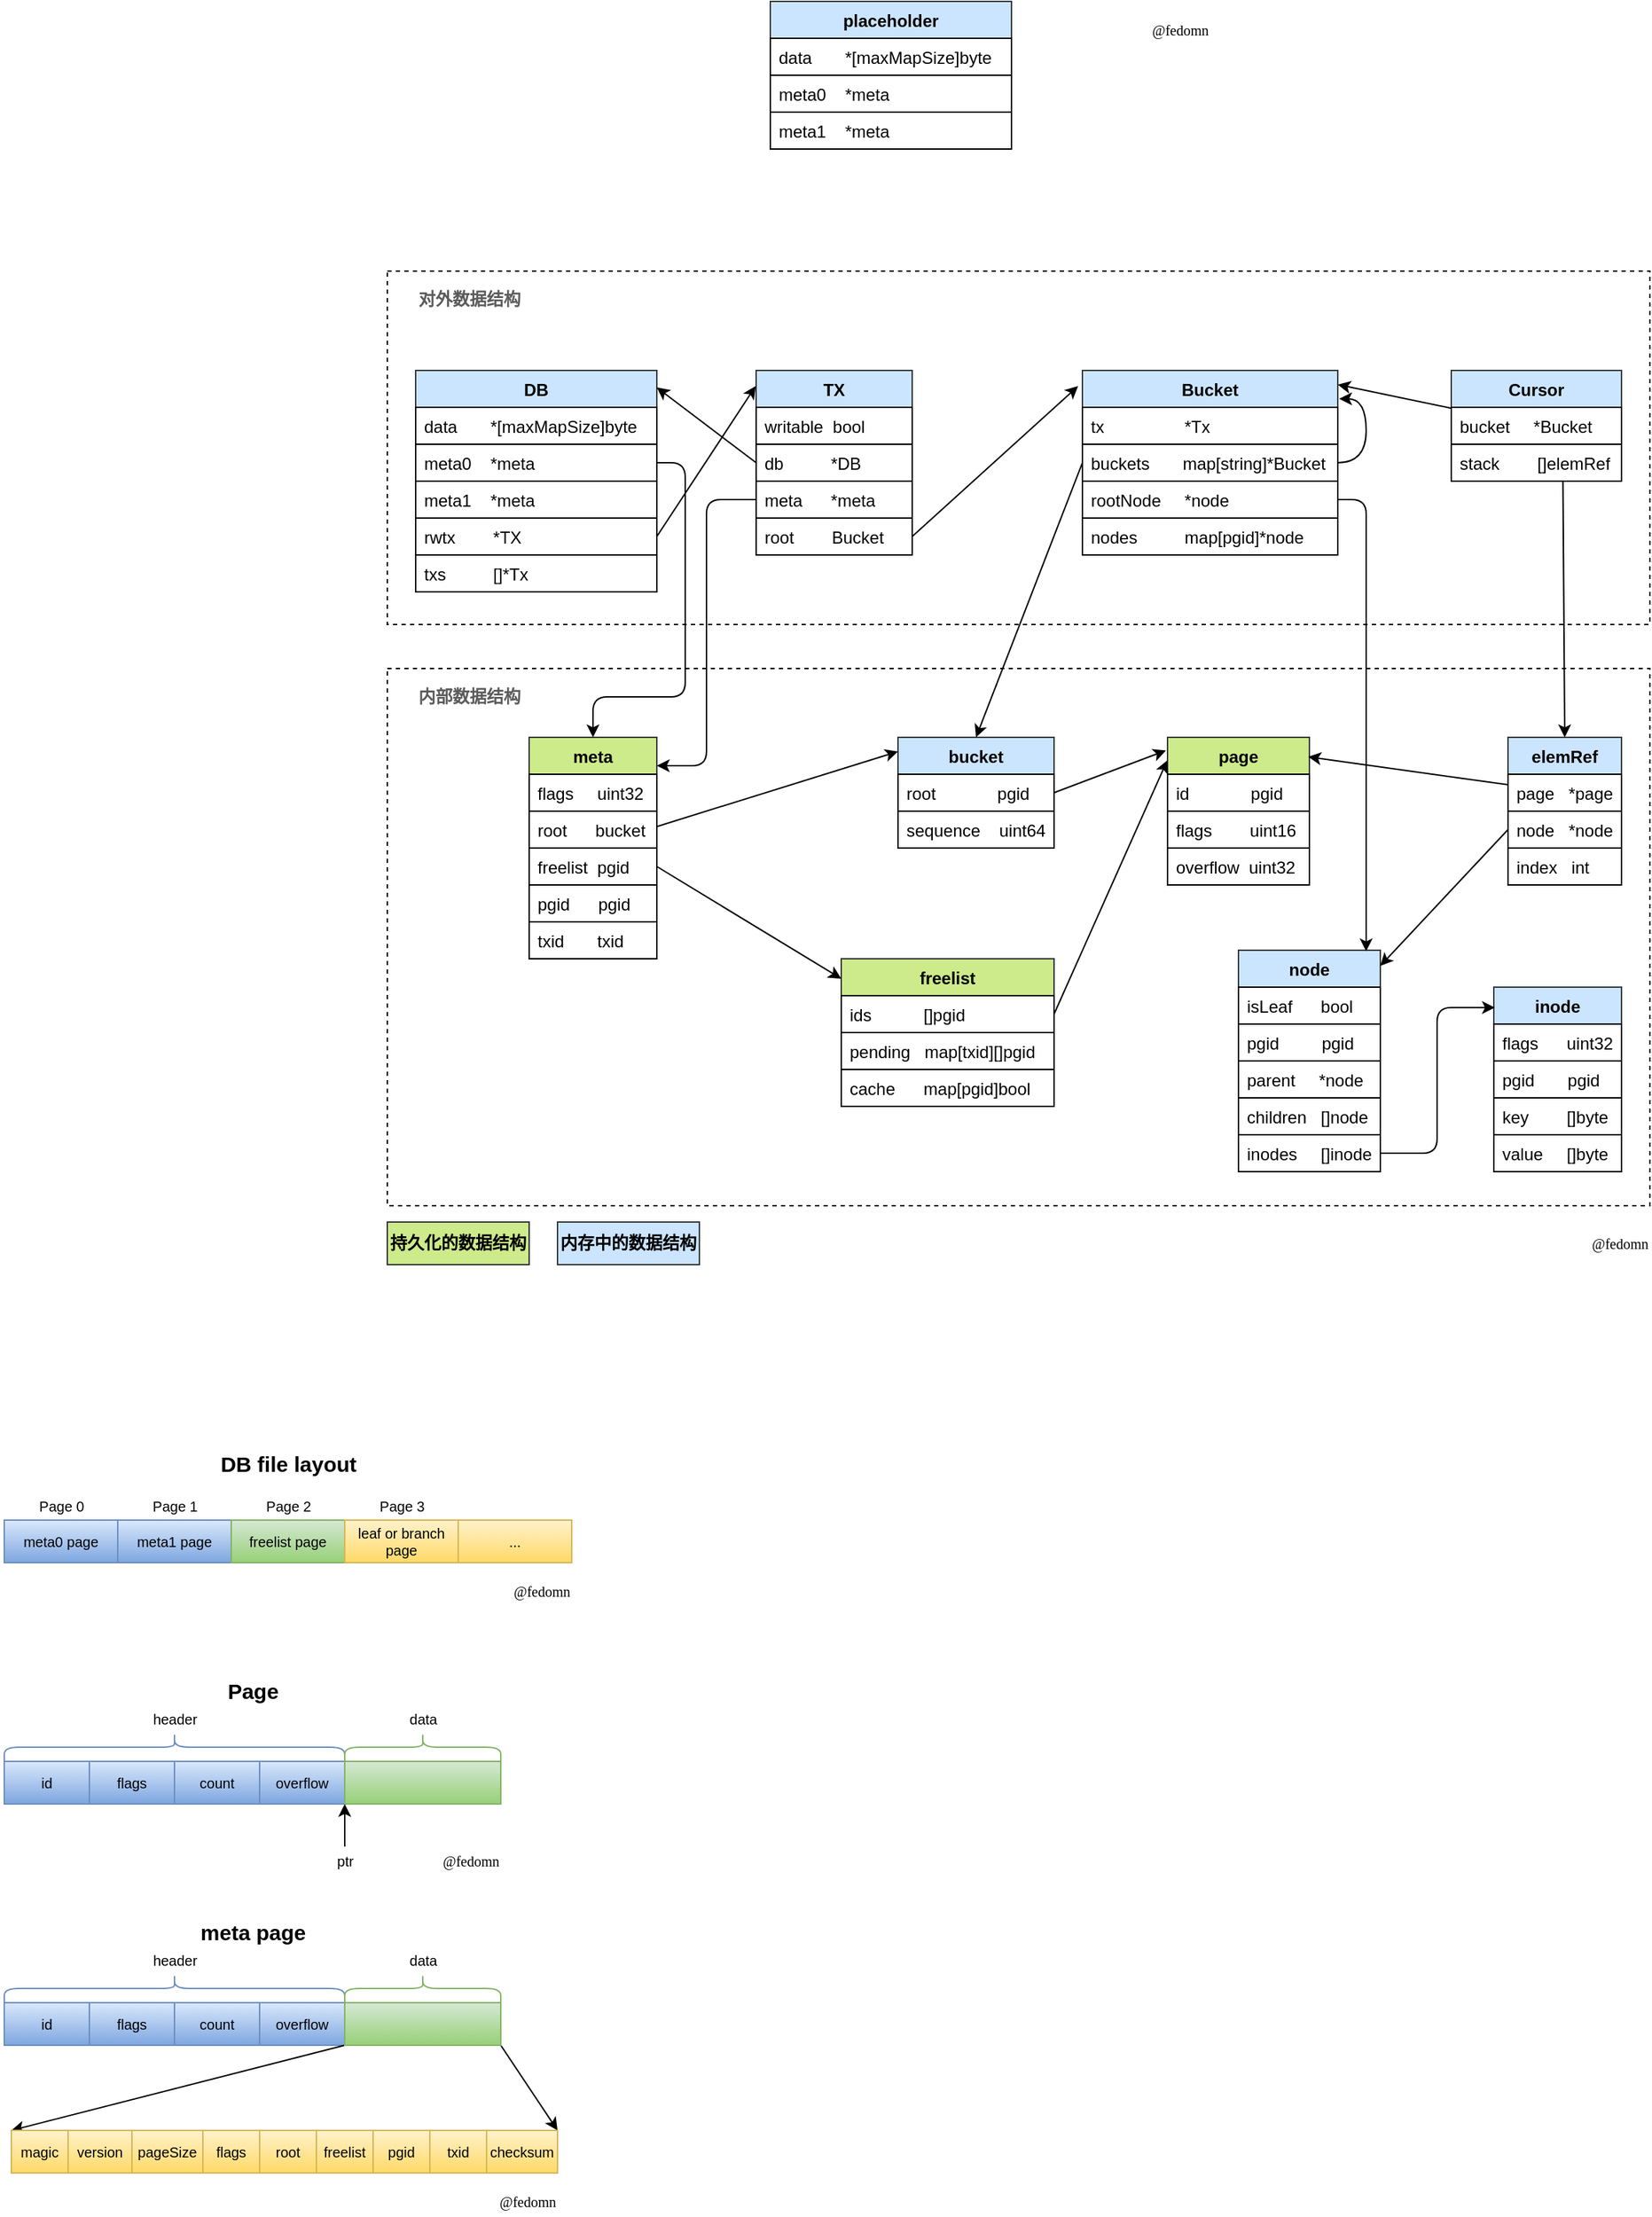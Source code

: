 <mxfile version="14.2.7" type="device"><diagram id="7A-cFMW4e_pg1NC5yYTy" name="Page-1"><mxGraphModel dx="1769" dy="747" grid="1" gridSize="10" guides="1" tooltips="1" connect="1" arrows="1" fold="1" page="1" pageScale="1" pageWidth="3300" pageHeight="4681" math="0" shadow="0"><root><mxCell id="0"/><mxCell id="1" parent="0"/><mxCell id="YaYbznPoxiHA-DA2qYGH-130" value="" style="rounded=0;whiteSpace=wrap;html=1;labelBackgroundColor=none;sketch=0;strokeColor=#000000;fillColor=none;fontColor=#5C5C5C;align=left;dashed=1;" parent="1" vertex="1"><mxGeometry x="370" y="550" width="890" height="378.5" as="geometry"/></mxCell><mxCell id="YaYbznPoxiHA-DA2qYGH-129" value="" style="rounded=0;whiteSpace=wrap;html=1;labelBackgroundColor=none;sketch=0;strokeColor=#000000;fillColor=none;fontColor=#5C5C5C;align=left;dashed=1;" parent="1" vertex="1"><mxGeometry x="370" y="270" width="890" height="249" as="geometry"/></mxCell><mxCell id="YaYbznPoxiHA-DA2qYGH-59" value="placeholder" style="swimlane;fontStyle=1;align=center;verticalAlign=top;childLayout=stackLayout;horizontal=1;startSize=26;horizontalStack=0;resizeParent=1;resizeParentMax=0;resizeLast=0;collapsible=1;marginBottom=0;rounded=0;sketch=0;strokeColor=#36393d;fillColor=#cce5ff;" parent="1" vertex="1"><mxGeometry x="640" y="80" width="170" height="104" as="geometry"><mxRectangle x="400" y="340" width="50" height="26" as="alternateBounds"/></mxGeometry></mxCell><mxCell id="YaYbznPoxiHA-DA2qYGH-60" value="data       *[maxMapSize]byte" style="text;fillColor=none;align=left;verticalAlign=middle;spacingLeft=4;spacingRight=4;overflow=hidden;rotatable=0;points=[[0,0.5],[1,0.5]];portConstraint=eastwest;strokeColor=#000000;labelPosition=center;verticalLabelPosition=middle;labelBorderColor=none;labelBackgroundColor=none;" parent="YaYbznPoxiHA-DA2qYGH-59" vertex="1"><mxGeometry y="26" width="170" height="26" as="geometry"/></mxCell><object label="meta0    *meta" id="YaYbznPoxiHA-DA2qYGH-61"><mxCell style="text;align=left;verticalAlign=middle;spacingLeft=4;spacingRight=4;overflow=hidden;rotatable=0;points=[[0,0.5],[1,0.5]];portConstraint=eastwest;strokeColor=#000000;labelPosition=center;verticalLabelPosition=middle;labelBorderColor=none;labelBackgroundColor=none;" parent="YaYbznPoxiHA-DA2qYGH-59" vertex="1"><mxGeometry y="52" width="170" height="26" as="geometry"/></mxCell></object><object label="meta1    *meta" id="YaYbznPoxiHA-DA2qYGH-62"><mxCell style="text;fillColor=none;align=left;verticalAlign=middle;spacingLeft=4;spacingRight=4;overflow=hidden;rotatable=0;points=[[0,0.5],[1,0.5]];portConstraint=eastwest;strokeColor=#000000;labelPosition=center;verticalLabelPosition=middle;labelBorderColor=none;labelBackgroundColor=none;" parent="YaYbznPoxiHA-DA2qYGH-59" vertex="1"><mxGeometry y="78" width="170" height="26" as="geometry"/></mxCell></object><mxCell id="YaYbznPoxiHA-DA2qYGH-19" value="DB" style="swimlane;fontStyle=1;align=center;verticalAlign=top;childLayout=stackLayout;horizontal=1;startSize=26;horizontalStack=0;resizeParent=1;resizeParentMax=0;resizeLast=0;collapsible=1;marginBottom=0;rounded=0;sketch=0;strokeColor=#36393d;fillColor=#cce5ff;" parent="1" vertex="1"><mxGeometry x="390" y="340" width="170" height="156" as="geometry"><mxRectangle x="400" y="340" width="50" height="26" as="alternateBounds"/></mxGeometry></mxCell><mxCell id="YaYbznPoxiHA-DA2qYGH-20" value="data       *[maxMapSize]byte" style="text;fillColor=none;align=left;verticalAlign=middle;spacingLeft=4;spacingRight=4;overflow=hidden;rotatable=0;points=[[0,0.5],[1,0.5]];portConstraint=eastwest;strokeColor=#000000;labelPosition=center;verticalLabelPosition=middle;labelBorderColor=none;labelBackgroundColor=none;" parent="YaYbznPoxiHA-DA2qYGH-19" vertex="1"><mxGeometry y="26" width="170" height="26" as="geometry"/></mxCell><object label="meta0    *meta" id="YaYbznPoxiHA-DA2qYGH-22"><mxCell style="text;align=left;verticalAlign=middle;spacingLeft=4;spacingRight=4;overflow=hidden;rotatable=0;points=[[0,0.5],[1,0.5]];portConstraint=eastwest;strokeColor=#000000;labelPosition=center;verticalLabelPosition=middle;labelBorderColor=none;labelBackgroundColor=none;" parent="YaYbznPoxiHA-DA2qYGH-19" vertex="1"><mxGeometry y="52" width="170" height="26" as="geometry"/></mxCell></object><object label="meta1    *meta" id="YaYbznPoxiHA-DA2qYGH-56"><mxCell style="text;fillColor=none;align=left;verticalAlign=middle;spacingLeft=4;spacingRight=4;overflow=hidden;rotatable=0;points=[[0,0.5],[1,0.5]];portConstraint=eastwest;strokeColor=#000000;labelPosition=center;verticalLabelPosition=middle;labelBorderColor=none;labelBackgroundColor=none;" parent="YaYbznPoxiHA-DA2qYGH-19" vertex="1"><mxGeometry y="78" width="170" height="26" as="geometry"/></mxCell></object><object label="rwtx        *TX" id="YaYbznPoxiHA-DA2qYGH-57"><mxCell style="text;fillColor=none;align=left;verticalAlign=middle;spacingLeft=4;spacingRight=4;overflow=hidden;rotatable=0;points=[[0,0.5],[1,0.5]];portConstraint=eastwest;strokeColor=#000000;labelPosition=center;verticalLabelPosition=middle;labelBorderColor=none;labelBackgroundColor=none;" parent="YaYbznPoxiHA-DA2qYGH-19" vertex="1"><mxGeometry y="104" width="170" height="26" as="geometry"/></mxCell></object><object label="txs          []*Tx" id="YaYbznPoxiHA-DA2qYGH-58"><mxCell style="text;fillColor=none;align=left;verticalAlign=middle;spacingLeft=4;spacingRight=4;overflow=hidden;rotatable=0;points=[[0,0.5],[1,0.5]];portConstraint=eastwest;strokeColor=#000000;labelPosition=center;verticalLabelPosition=middle;labelBorderColor=none;labelBackgroundColor=none;" parent="YaYbznPoxiHA-DA2qYGH-19" vertex="1"><mxGeometry y="130" width="170" height="26" as="geometry"/></mxCell></object><mxCell id="YaYbznPoxiHA-DA2qYGH-65" value="TX" style="swimlane;fontStyle=1;align=center;verticalAlign=top;childLayout=stackLayout;horizontal=1;startSize=26;horizontalStack=0;resizeParent=1;resizeParentMax=0;resizeLast=0;collapsible=1;marginBottom=0;rounded=0;sketch=0;strokeColor=#36393d;fillColor=#cce5ff;" parent="1" vertex="1"><mxGeometry x="630" y="340" width="110" height="130" as="geometry"><mxRectangle x="400" y="340" width="50" height="26" as="alternateBounds"/></mxGeometry></mxCell><mxCell id="YaYbznPoxiHA-DA2qYGH-66" value="writable  bool" style="text;fillColor=none;align=left;verticalAlign=middle;spacingLeft=4;spacingRight=4;overflow=hidden;rotatable=0;points=[[0,0.5],[1,0.5]];portConstraint=eastwest;strokeColor=#000000;labelPosition=center;verticalLabelPosition=middle;labelBorderColor=none;labelBackgroundColor=none;" parent="YaYbznPoxiHA-DA2qYGH-65" vertex="1"><mxGeometry y="26" width="110" height="26" as="geometry"/></mxCell><object label="db          *DB" id="YaYbznPoxiHA-DA2qYGH-67"><mxCell style="text;align=left;verticalAlign=middle;spacingLeft=4;spacingRight=4;overflow=hidden;rotatable=0;points=[[0,0.5],[1,0.5]];portConstraint=eastwest;strokeColor=#000000;labelPosition=center;verticalLabelPosition=middle;labelBorderColor=none;labelBackgroundColor=none;" parent="YaYbznPoxiHA-DA2qYGH-65" vertex="1"><mxGeometry y="52" width="110" height="26" as="geometry"/></mxCell></object><object label="meta      *meta" id="YaYbznPoxiHA-DA2qYGH-68"><mxCell style="text;fillColor=none;align=left;verticalAlign=middle;spacingLeft=4;spacingRight=4;overflow=hidden;rotatable=0;points=[[0,0.5],[1,0.5]];portConstraint=eastwest;strokeColor=#000000;labelPosition=center;verticalLabelPosition=middle;labelBorderColor=none;labelBackgroundColor=none;" parent="YaYbznPoxiHA-DA2qYGH-65" vertex="1"><mxGeometry y="78" width="110" height="26" as="geometry"/></mxCell></object><object label="root        Bucket" id="YaYbznPoxiHA-DA2qYGH-69"><mxCell style="text;fillColor=none;align=left;verticalAlign=middle;spacingLeft=4;spacingRight=4;overflow=hidden;rotatable=0;points=[[0,0.5],[1,0.5]];portConstraint=eastwest;strokeColor=#000000;labelPosition=center;verticalLabelPosition=middle;labelBorderColor=none;labelBackgroundColor=none;" parent="YaYbznPoxiHA-DA2qYGH-65" vertex="1"><mxGeometry y="104" width="110" height="26" as="geometry"/></mxCell></object><mxCell id="YaYbznPoxiHA-DA2qYGH-70" value="Bucket" style="swimlane;fontStyle=1;align=center;verticalAlign=top;childLayout=stackLayout;horizontal=1;startSize=26;horizontalStack=0;resizeParent=1;resizeParentMax=0;resizeLast=0;collapsible=1;marginBottom=0;rounded=0;sketch=0;strokeColor=#36393d;fillColor=#cce5ff;" parent="1" vertex="1"><mxGeometry x="860" y="340" width="180" height="130" as="geometry"><mxRectangle x="400" y="340" width="50" height="26" as="alternateBounds"/></mxGeometry></mxCell><mxCell id="YaYbznPoxiHA-DA2qYGH-71" value="tx                 *Tx" style="text;fillColor=none;align=left;verticalAlign=middle;spacingLeft=4;spacingRight=4;overflow=hidden;rotatable=0;points=[[0,0.5],[1,0.5]];portConstraint=eastwest;strokeColor=#000000;labelPosition=center;verticalLabelPosition=middle;labelBorderColor=none;labelBackgroundColor=none;" parent="YaYbznPoxiHA-DA2qYGH-70" vertex="1"><mxGeometry y="26" width="180" height="26" as="geometry"/></mxCell><object label="buckets       map[string]*Bucket" id="YaYbznPoxiHA-DA2qYGH-72"><mxCell style="text;align=left;verticalAlign=middle;spacingLeft=4;spacingRight=4;overflow=hidden;rotatable=0;points=[[0,0.5],[1,0.5]];portConstraint=eastwest;strokeColor=#000000;labelPosition=center;verticalLabelPosition=middle;labelBorderColor=none;labelBackgroundColor=none;" parent="YaYbznPoxiHA-DA2qYGH-70" vertex="1"><mxGeometry y="52" width="180" height="26" as="geometry"/></mxCell></object><object label="rootNode     *node" id="YaYbznPoxiHA-DA2qYGH-73"><mxCell style="text;fillColor=none;align=left;verticalAlign=middle;spacingLeft=4;spacingRight=4;overflow=hidden;rotatable=0;points=[[0,0.5],[1,0.5]];portConstraint=eastwest;strokeColor=#000000;labelPosition=center;verticalLabelPosition=middle;labelBorderColor=none;labelBackgroundColor=none;" parent="YaYbznPoxiHA-DA2qYGH-70" vertex="1"><mxGeometry y="78" width="180" height="26" as="geometry"/></mxCell></object><object label="nodes          map[pgid]*node" id="YaYbznPoxiHA-DA2qYGH-74"><mxCell style="text;fillColor=none;align=left;verticalAlign=middle;spacingLeft=4;spacingRight=4;overflow=hidden;rotatable=0;points=[[0,0.5],[1,0.5]];portConstraint=eastwest;strokeColor=#000000;labelPosition=center;verticalLabelPosition=middle;labelBorderColor=none;labelBackgroundColor=none;" parent="YaYbznPoxiHA-DA2qYGH-70" vertex="1"><mxGeometry y="104" width="180" height="26" as="geometry"/></mxCell></object><mxCell id="YaYbznPoxiHA-DA2qYGH-116" style="edgeStyle=orthogonalEdgeStyle;rounded=1;sketch=0;orthogonalLoop=1;jettySize=auto;html=1;strokeColor=#000000;fillColor=#21C0A5;fontColor=#5C5C5C;curved=1;exitX=1;exitY=0.5;exitDx=0;exitDy=0;" parent="YaYbznPoxiHA-DA2qYGH-70" source="YaYbznPoxiHA-DA2qYGH-72" edge="1"><mxGeometry relative="1" as="geometry"><mxPoint x="181" y="20" as="targetPoint"/><Array as="points"><mxPoint x="200" y="65"/><mxPoint x="200" y="20"/></Array></mxGeometry></mxCell><mxCell id="YaYbznPoxiHA-DA2qYGH-75" value="Cursor" style="swimlane;fontStyle=1;align=center;verticalAlign=top;childLayout=stackLayout;horizontal=1;startSize=26;horizontalStack=0;resizeParent=1;resizeParentMax=0;resizeLast=0;collapsible=1;marginBottom=0;rounded=0;sketch=0;strokeColor=#36393d;fillColor=#cce5ff;" parent="1" vertex="1"><mxGeometry x="1120" y="340" width="120" height="78" as="geometry"><mxRectangle x="400" y="340" width="50" height="26" as="alternateBounds"/></mxGeometry></mxCell><mxCell id="YaYbznPoxiHA-DA2qYGH-76" value="bucket     *Bucket" style="text;fillColor=none;align=left;verticalAlign=middle;spacingLeft=4;spacingRight=4;overflow=hidden;rotatable=0;points=[[0,0.5],[1,0.5]];portConstraint=eastwest;strokeColor=#000000;labelPosition=center;verticalLabelPosition=middle;labelBorderColor=none;labelBackgroundColor=none;" parent="YaYbznPoxiHA-DA2qYGH-75" vertex="1"><mxGeometry y="26" width="120" height="26" as="geometry"/></mxCell><object label="stack        []elemRef" id="YaYbznPoxiHA-DA2qYGH-77"><mxCell style="text;align=left;verticalAlign=middle;spacingLeft=4;spacingRight=4;overflow=hidden;rotatable=0;points=[[0,0.5],[1,0.5]];portConstraint=eastwest;strokeColor=#000000;labelPosition=center;verticalLabelPosition=middle;labelBorderColor=none;labelBackgroundColor=none;" parent="YaYbznPoxiHA-DA2qYGH-75" vertex="1"><mxGeometry y="52" width="120" height="26" as="geometry"/></mxCell></object><mxCell id="YaYbznPoxiHA-DA2qYGH-79" value="elemRef" style="swimlane;fontStyle=1;align=center;verticalAlign=top;childLayout=stackLayout;horizontal=1;startSize=26;horizontalStack=0;resizeParent=1;resizeParentMax=0;resizeLast=0;collapsible=1;marginBottom=0;rounded=0;sketch=0;strokeColor=#36393d;fillColor=#cce5ff;" parent="1" vertex="1"><mxGeometry x="1160" y="598.5" width="80" height="104" as="geometry"><mxRectangle x="400" y="340" width="50" height="26" as="alternateBounds"/></mxGeometry></mxCell><mxCell id="YaYbznPoxiHA-DA2qYGH-80" value="page   *page" style="text;fillColor=none;align=left;verticalAlign=middle;spacingLeft=4;spacingRight=4;overflow=hidden;rotatable=0;points=[[0,0.5],[1,0.5]];portConstraint=eastwest;strokeColor=#000000;labelPosition=center;verticalLabelPosition=middle;labelBorderColor=none;labelBackgroundColor=none;" parent="YaYbznPoxiHA-DA2qYGH-79" vertex="1"><mxGeometry y="26" width="80" height="26" as="geometry"/></mxCell><object label="node   *node" id="YaYbznPoxiHA-DA2qYGH-81"><mxCell style="text;align=left;verticalAlign=middle;spacingLeft=4;spacingRight=4;overflow=hidden;rotatable=0;points=[[0,0.5],[1,0.5]];portConstraint=eastwest;strokeColor=#000000;labelPosition=center;verticalLabelPosition=middle;labelBorderColor=none;labelBackgroundColor=none;" parent="YaYbznPoxiHA-DA2qYGH-79" vertex="1"><mxGeometry y="52" width="80" height="26" as="geometry"/></mxCell></object><object label="index   int" id="YaYbznPoxiHA-DA2qYGH-82"><mxCell style="text;fillColor=none;align=left;verticalAlign=middle;spacingLeft=4;spacingRight=4;overflow=hidden;rotatable=0;points=[[0,0.5],[1,0.5]];portConstraint=eastwest;strokeColor=#000000;labelPosition=center;verticalLabelPosition=middle;labelBorderColor=none;labelBackgroundColor=none;" parent="YaYbznPoxiHA-DA2qYGH-79" vertex="1"><mxGeometry y="78" width="80" height="26" as="geometry"/></mxCell></object><mxCell id="YaYbznPoxiHA-DA2qYGH-83" value="node" style="swimlane;fontStyle=1;align=center;verticalAlign=top;childLayout=stackLayout;horizontal=1;startSize=26;horizontalStack=0;resizeParent=1;resizeParentMax=0;resizeLast=0;collapsible=1;marginBottom=0;rounded=0;sketch=0;strokeColor=#36393d;fillColor=#cce5ff;" parent="1" vertex="1"><mxGeometry x="970" y="748.5" width="100" height="156" as="geometry"><mxRectangle x="400" y="340" width="50" height="26" as="alternateBounds"/></mxGeometry></mxCell><mxCell id="YaYbznPoxiHA-DA2qYGH-84" value="isLeaf      bool" style="text;fillColor=none;align=left;verticalAlign=middle;spacingLeft=4;spacingRight=4;overflow=hidden;rotatable=0;points=[[0,0.5],[1,0.5]];portConstraint=eastwest;strokeColor=#000000;labelPosition=center;verticalLabelPosition=middle;labelBorderColor=none;labelBackgroundColor=none;" parent="YaYbznPoxiHA-DA2qYGH-83" vertex="1"><mxGeometry y="26" width="100" height="26" as="geometry"/></mxCell><mxCell id="YaYbznPoxiHA-DA2qYGH-87" value="pgid         pgid" style="text;fillColor=none;align=left;verticalAlign=middle;spacingLeft=4;spacingRight=4;overflow=hidden;rotatable=0;points=[[0,0.5],[1,0.5]];portConstraint=eastwest;strokeColor=#000000;labelPosition=center;verticalLabelPosition=middle;labelBorderColor=none;labelBackgroundColor=none;" parent="YaYbznPoxiHA-DA2qYGH-83" vertex="1"><mxGeometry y="52" width="100" height="26" as="geometry"/></mxCell><object label="parent     *node" id="YaYbznPoxiHA-DA2qYGH-85"><mxCell style="text;align=left;verticalAlign=middle;spacingLeft=4;spacingRight=4;overflow=hidden;rotatable=0;points=[[0,0.5],[1,0.5]];portConstraint=eastwest;strokeColor=#000000;labelPosition=center;verticalLabelPosition=middle;labelBorderColor=none;labelBackgroundColor=none;" parent="YaYbznPoxiHA-DA2qYGH-83" vertex="1"><mxGeometry y="78" width="100" height="26" as="geometry"/></mxCell></object><object label="children   []node" id="YaYbznPoxiHA-DA2qYGH-86"><mxCell style="text;fillColor=none;align=left;verticalAlign=middle;spacingLeft=4;spacingRight=4;overflow=hidden;rotatable=0;points=[[0,0.5],[1,0.5]];portConstraint=eastwest;strokeColor=#000000;labelPosition=center;verticalLabelPosition=middle;labelBorderColor=none;labelBackgroundColor=none;" parent="YaYbznPoxiHA-DA2qYGH-83" vertex="1"><mxGeometry y="104" width="100" height="26" as="geometry"/></mxCell></object><object label="inodes     []inode" id="YaYbznPoxiHA-DA2qYGH-88"><mxCell style="text;fillColor=none;align=left;verticalAlign=middle;spacingLeft=4;spacingRight=4;overflow=hidden;rotatable=0;points=[[0,0.5],[1,0.5]];portConstraint=eastwest;strokeColor=#000000;labelPosition=center;verticalLabelPosition=middle;labelBorderColor=none;labelBackgroundColor=none;" parent="YaYbznPoxiHA-DA2qYGH-83" vertex="1"><mxGeometry y="130" width="100" height="26" as="geometry"/></mxCell></object><mxCell id="YaYbznPoxiHA-DA2qYGH-89" value="page" style="swimlane;fontStyle=1;align=center;verticalAlign=top;childLayout=stackLayout;horizontal=1;startSize=26;horizontalStack=0;resizeParent=1;resizeParentMax=0;resizeLast=0;collapsible=1;marginBottom=0;rounded=0;sketch=0;strokeColor=#36393d;fillColor=#cdeb8b;" parent="1" vertex="1"><mxGeometry x="920" y="598.5" width="100" height="104" as="geometry"><mxRectangle x="400" y="340" width="50" height="26" as="alternateBounds"/></mxGeometry></mxCell><mxCell id="YaYbznPoxiHA-DA2qYGH-90" value="id             pgid" style="text;fillColor=none;align=left;verticalAlign=middle;spacingLeft=4;spacingRight=4;overflow=hidden;rotatable=0;points=[[0,0.5],[1,0.5]];portConstraint=eastwest;strokeColor=#000000;labelPosition=center;verticalLabelPosition=middle;labelBorderColor=none;labelBackgroundColor=none;" parent="YaYbznPoxiHA-DA2qYGH-89" vertex="1"><mxGeometry y="26" width="100" height="26" as="geometry"/></mxCell><object label="flags        uint16" id="YaYbznPoxiHA-DA2qYGH-91"><mxCell style="text;align=left;verticalAlign=middle;spacingLeft=4;spacingRight=4;overflow=hidden;rotatable=0;points=[[0,0.5],[1,0.5]];portConstraint=eastwest;strokeColor=#000000;labelPosition=center;verticalLabelPosition=middle;labelBorderColor=none;labelBackgroundColor=none;" parent="YaYbznPoxiHA-DA2qYGH-89" vertex="1"><mxGeometry y="52" width="100" height="26" as="geometry"/></mxCell></object><object label="overflow  uint32" id="YaYbznPoxiHA-DA2qYGH-92"><mxCell style="text;fillColor=none;align=left;verticalAlign=middle;spacingLeft=4;spacingRight=4;overflow=hidden;rotatable=0;points=[[0,0.5],[1,0.5]];portConstraint=eastwest;strokeColor=#000000;labelPosition=center;verticalLabelPosition=middle;labelBorderColor=none;labelBackgroundColor=none;" parent="YaYbznPoxiHA-DA2qYGH-89" vertex="1"><mxGeometry y="78" width="100" height="26" as="geometry"/></mxCell></object><mxCell id="YaYbznPoxiHA-DA2qYGH-93" value="freelist" style="swimlane;fontStyle=1;align=center;verticalAlign=top;childLayout=stackLayout;horizontal=1;startSize=26;horizontalStack=0;resizeParent=1;resizeParentMax=0;resizeLast=0;collapsible=1;marginBottom=0;rounded=0;sketch=0;strokeColor=#36393d;fillColor=#cdeb8b;" parent="1" vertex="1"><mxGeometry x="690" y="754.5" width="150" height="104" as="geometry"><mxRectangle x="400" y="340" width="50" height="26" as="alternateBounds"/></mxGeometry></mxCell><mxCell id="YaYbznPoxiHA-DA2qYGH-94" value="ids           []pgid" style="text;fillColor=none;align=left;verticalAlign=middle;spacingLeft=4;spacingRight=4;overflow=hidden;rotatable=0;points=[[0,0.5],[1,0.5]];portConstraint=eastwest;strokeColor=#000000;labelPosition=center;verticalLabelPosition=middle;labelBorderColor=none;labelBackgroundColor=none;" parent="YaYbznPoxiHA-DA2qYGH-93" vertex="1"><mxGeometry y="26" width="150" height="26" as="geometry"/></mxCell><object label="pending   map[txid][]pgid" id="YaYbznPoxiHA-DA2qYGH-95"><mxCell style="text;align=left;verticalAlign=middle;spacingLeft=4;spacingRight=4;overflow=hidden;rotatable=0;points=[[0,0.5],[1,0.5]];portConstraint=eastwest;strokeColor=#000000;labelPosition=center;verticalLabelPosition=middle;labelBorderColor=none;labelBackgroundColor=none;" parent="YaYbznPoxiHA-DA2qYGH-93" vertex="1"><mxGeometry y="52" width="150" height="26" as="geometry"/></mxCell></object><object label="cache      map[pgid]bool" id="YaYbznPoxiHA-DA2qYGH-96"><mxCell style="text;fillColor=none;align=left;verticalAlign=middle;spacingLeft=4;spacingRight=4;overflow=hidden;rotatable=0;points=[[0,0.5],[1,0.5]];portConstraint=eastwest;strokeColor=#000000;labelPosition=center;verticalLabelPosition=middle;labelBorderColor=none;labelBackgroundColor=none;" parent="YaYbznPoxiHA-DA2qYGH-93" vertex="1"><mxGeometry y="78" width="150" height="26" as="geometry"/></mxCell></object><mxCell id="YaYbznPoxiHA-DA2qYGH-97" value="inode" style="swimlane;fontStyle=1;align=center;verticalAlign=top;childLayout=stackLayout;horizontal=1;startSize=26;horizontalStack=0;resizeParent=1;resizeParentMax=0;resizeLast=0;collapsible=1;marginBottom=0;rounded=0;sketch=0;strokeColor=#36393d;fillColor=#cce5ff;" parent="1" vertex="1"><mxGeometry x="1150" y="774.5" width="90" height="130" as="geometry"><mxRectangle x="400" y="340" width="50" height="26" as="alternateBounds"/></mxGeometry></mxCell><mxCell id="YaYbznPoxiHA-DA2qYGH-98" value="flags      uint32" style="text;fillColor=none;align=left;verticalAlign=middle;spacingLeft=4;spacingRight=4;overflow=hidden;rotatable=0;points=[[0,0.5],[1,0.5]];portConstraint=eastwest;strokeColor=#000000;labelPosition=center;verticalLabelPosition=middle;labelBorderColor=none;labelBackgroundColor=none;" parent="YaYbznPoxiHA-DA2qYGH-97" vertex="1"><mxGeometry y="26" width="90" height="26" as="geometry"/></mxCell><object label="pgid       pgid" id="YaYbznPoxiHA-DA2qYGH-99"><mxCell style="text;align=left;verticalAlign=middle;spacingLeft=4;spacingRight=4;overflow=hidden;rotatable=0;points=[[0,0.5],[1,0.5]];portConstraint=eastwest;strokeColor=#000000;labelPosition=center;verticalLabelPosition=middle;labelBorderColor=none;labelBackgroundColor=none;" parent="YaYbznPoxiHA-DA2qYGH-97" vertex="1"><mxGeometry y="52" width="90" height="26" as="geometry"/></mxCell></object><object label="key        []byte" id="YaYbznPoxiHA-DA2qYGH-100"><mxCell style="text;fillColor=none;align=left;verticalAlign=middle;spacingLeft=4;spacingRight=4;overflow=hidden;rotatable=0;points=[[0,0.5],[1,0.5]];portConstraint=eastwest;strokeColor=#000000;labelPosition=center;verticalLabelPosition=middle;labelBorderColor=none;labelBackgroundColor=none;" parent="YaYbznPoxiHA-DA2qYGH-97" vertex="1"><mxGeometry y="78" width="90" height="26" as="geometry"/></mxCell></object><object label="value     []byte" id="YaYbznPoxiHA-DA2qYGH-101"><mxCell style="text;fillColor=none;align=left;verticalAlign=middle;spacingLeft=4;spacingRight=4;overflow=hidden;rotatable=0;points=[[0,0.5],[1,0.5]];portConstraint=eastwest;strokeColor=#000000;labelPosition=center;verticalLabelPosition=middle;labelBorderColor=none;labelBackgroundColor=none;" parent="YaYbznPoxiHA-DA2qYGH-97" vertex="1"><mxGeometry y="104" width="90" height="26" as="geometry"/></mxCell></object><mxCell id="YaYbznPoxiHA-DA2qYGH-102" value="bucket" style="swimlane;fontStyle=1;align=center;verticalAlign=top;childLayout=stackLayout;horizontal=1;startSize=26;horizontalStack=0;resizeParent=1;resizeParentMax=0;resizeLast=0;collapsible=1;marginBottom=0;rounded=0;sketch=0;strokeColor=#36393d;fillColor=#cce5ff;" parent="1" vertex="1"><mxGeometry x="730" y="598.5" width="110" height="78" as="geometry"><mxRectangle x="400" y="340" width="50" height="26" as="alternateBounds"/></mxGeometry></mxCell><mxCell id="YaYbznPoxiHA-DA2qYGH-103" value="root             pgid" style="text;fillColor=none;align=left;verticalAlign=middle;spacingLeft=4;spacingRight=4;overflow=hidden;rotatable=0;points=[[0,0.5],[1,0.5]];portConstraint=eastwest;strokeColor=#000000;labelPosition=center;verticalLabelPosition=middle;labelBorderColor=none;labelBackgroundColor=none;" parent="YaYbznPoxiHA-DA2qYGH-102" vertex="1"><mxGeometry y="26" width="110" height="26" as="geometry"/></mxCell><object label="sequence    uint64" id="YaYbznPoxiHA-DA2qYGH-104"><mxCell style="text;align=left;verticalAlign=middle;spacingLeft=4;spacingRight=4;overflow=hidden;rotatable=0;points=[[0,0.5],[1,0.5]];portConstraint=eastwest;strokeColor=#000000;labelPosition=center;verticalLabelPosition=middle;labelBorderColor=none;labelBackgroundColor=none;" parent="YaYbznPoxiHA-DA2qYGH-102" vertex="1"><mxGeometry y="52" width="110" height="26" as="geometry"/></mxCell></object><mxCell id="YaYbznPoxiHA-DA2qYGH-106" value="meta" style="swimlane;fontStyle=1;align=center;verticalAlign=top;childLayout=stackLayout;horizontal=1;startSize=26;horizontalStack=0;resizeParent=1;resizeParentMax=0;resizeLast=0;collapsible=1;marginBottom=0;rounded=0;sketch=0;strokeColor=#36393d;fillColor=#cdeb8b;" parent="1" vertex="1"><mxGeometry x="470" y="598.5" width="90" height="156" as="geometry"><mxRectangle x="400" y="340" width="50" height="26" as="alternateBounds"/></mxGeometry></mxCell><mxCell id="YaYbznPoxiHA-DA2qYGH-107" value="flags     uint32" style="text;fillColor=none;align=left;verticalAlign=middle;spacingLeft=4;spacingRight=4;overflow=hidden;rotatable=0;points=[[0,0.5],[1,0.5]];portConstraint=eastwest;strokeColor=#000000;labelPosition=center;verticalLabelPosition=middle;labelBorderColor=none;labelBackgroundColor=none;" parent="YaYbznPoxiHA-DA2qYGH-106" vertex="1"><mxGeometry y="26" width="90" height="26" as="geometry"/></mxCell><object label="root      bucket" id="YaYbznPoxiHA-DA2qYGH-108"><mxCell style="text;align=left;verticalAlign=middle;spacingLeft=4;spacingRight=4;overflow=hidden;rotatable=0;points=[[0,0.5],[1,0.5]];portConstraint=eastwest;strokeColor=#000000;labelPosition=center;verticalLabelPosition=middle;labelBorderColor=none;labelBackgroundColor=none;" parent="YaYbznPoxiHA-DA2qYGH-106" vertex="1"><mxGeometry y="52" width="90" height="26" as="geometry"/></mxCell></object><object label="freelist  pgid" id="YaYbznPoxiHA-DA2qYGH-109"><mxCell style="text;fillColor=none;align=left;verticalAlign=middle;spacingLeft=4;spacingRight=4;overflow=hidden;rotatable=0;points=[[0,0.5],[1,0.5]];portConstraint=eastwest;strokeColor=#000000;labelPosition=center;verticalLabelPosition=middle;labelBorderColor=none;labelBackgroundColor=none;" parent="YaYbznPoxiHA-DA2qYGH-106" vertex="1"><mxGeometry y="78" width="90" height="26" as="geometry"/></mxCell></object><object label="pgid      pgid" id="YaYbznPoxiHA-DA2qYGH-110"><mxCell style="text;fillColor=none;align=left;verticalAlign=middle;spacingLeft=4;spacingRight=4;overflow=hidden;rotatable=0;points=[[0,0.5],[1,0.5]];portConstraint=eastwest;strokeColor=#000000;labelPosition=center;verticalLabelPosition=middle;labelBorderColor=none;labelBackgroundColor=none;" parent="YaYbznPoxiHA-DA2qYGH-106" vertex="1"><mxGeometry y="104" width="90" height="26" as="geometry"/></mxCell></object><object label="txid       txid" id="YaYbznPoxiHA-DA2qYGH-111"><mxCell style="text;fillColor=none;align=left;verticalAlign=middle;spacingLeft=4;spacingRight=4;overflow=hidden;rotatable=0;points=[[0,0.5],[1,0.5]];portConstraint=eastwest;strokeColor=#000000;labelPosition=center;verticalLabelPosition=middle;labelBorderColor=none;labelBackgroundColor=none;" parent="YaYbznPoxiHA-DA2qYGH-106" vertex="1"><mxGeometry y="130" width="90" height="26" as="geometry"/></mxCell></object><mxCell id="YaYbznPoxiHA-DA2qYGH-112" style="rounded=1;sketch=0;orthogonalLoop=1;jettySize=auto;html=1;fillColor=#21C0A5;fontColor=#5C5C5C;exitX=0;exitY=0.5;exitDx=0;exitDy=0;" parent="1" source="YaYbznPoxiHA-DA2qYGH-67" edge="1"><mxGeometry relative="1" as="geometry"><mxPoint x="560" y="352" as="targetPoint"/></mxGeometry></mxCell><mxCell id="YaYbznPoxiHA-DA2qYGH-113" style="edgeStyle=none;rounded=1;sketch=0;orthogonalLoop=1;jettySize=auto;html=1;strokeColor=#000000;fillColor=#21C0A5;fontColor=#5C5C5C;exitX=1;exitY=0.5;exitDx=0;exitDy=0;entryX=-0.003;entryY=0.085;entryDx=0;entryDy=0;entryPerimeter=0;" parent="1" source="YaYbznPoxiHA-DA2qYGH-57" target="YaYbznPoxiHA-DA2qYGH-65" edge="1"><mxGeometry relative="1" as="geometry"><mxPoint x="628" y="352" as="targetPoint"/></mxGeometry></mxCell><mxCell id="YaYbznPoxiHA-DA2qYGH-114" style="rounded=1;sketch=0;orthogonalLoop=1;jettySize=auto;html=1;strokeColor=#000000;fillColor=#21C0A5;fontColor=#5C5C5C;exitX=1;exitY=0.5;exitDx=0;exitDy=0;entryX=-0.017;entryY=0.085;entryDx=0;entryDy=0;entryPerimeter=0;" parent="1" source="YaYbznPoxiHA-DA2qYGH-69" target="YaYbznPoxiHA-DA2qYGH-70" edge="1"><mxGeometry relative="1" as="geometry"><mxPoint x="700" y="457.0" as="sourcePoint"/><mxPoint x="780" y="351" as="targetPoint"/></mxGeometry></mxCell><mxCell id="YaYbznPoxiHA-DA2qYGH-115" style="rounded=1;sketch=0;orthogonalLoop=1;jettySize=auto;html=1;entryX=1;entryY=0.077;entryDx=0;entryDy=0;strokeColor=#000000;fillColor=#21C0A5;fontColor=#5C5C5C;entryPerimeter=0;" parent="1" source="YaYbznPoxiHA-DA2qYGH-76" target="YaYbznPoxiHA-DA2qYGH-70" edge="1"><mxGeometry relative="1" as="geometry"/></mxCell><mxCell id="YaYbznPoxiHA-DA2qYGH-117" style="edgeStyle=none;rounded=1;sketch=0;orthogonalLoop=1;jettySize=auto;html=1;entryX=0.5;entryY=0;entryDx=0;entryDy=0;strokeColor=#000000;fillColor=#21C0A5;fontColor=#5C5C5C;exitX=0.656;exitY=1;exitDx=0;exitDy=0;exitPerimeter=0;" parent="1" source="YaYbznPoxiHA-DA2qYGH-77" target="YaYbznPoxiHA-DA2qYGH-79" edge="1"><mxGeometry relative="1" as="geometry"/></mxCell><mxCell id="YaYbznPoxiHA-DA2qYGH-118" style="edgeStyle=none;rounded=1;sketch=0;orthogonalLoop=1;jettySize=auto;html=1;strokeColor=#000000;fillColor=#21C0A5;fontColor=#5C5C5C;entryX=0.992;entryY=0.132;entryDx=0;entryDy=0;entryPerimeter=0;" parent="1" source="YaYbznPoxiHA-DA2qYGH-80" target="YaYbznPoxiHA-DA2qYGH-89" edge="1"><mxGeometry relative="1" as="geometry"><mxPoint x="1071" y="612.5" as="targetPoint"/></mxGeometry></mxCell><mxCell id="YaYbznPoxiHA-DA2qYGH-119" style="edgeStyle=none;rounded=1;sketch=0;orthogonalLoop=1;jettySize=auto;html=1;strokeColor=#000000;fillColor=#21C0A5;fontColor=#5C5C5C;exitX=0;exitY=0.5;exitDx=0;exitDy=0;" parent="1" source="YaYbznPoxiHA-DA2qYGH-81" edge="1"><mxGeometry relative="1" as="geometry"><mxPoint x="1070" y="759.5" as="targetPoint"/></mxGeometry></mxCell><mxCell id="YaYbznPoxiHA-DA2qYGH-120" style="edgeStyle=orthogonalEdgeStyle;rounded=1;sketch=0;orthogonalLoop=1;jettySize=auto;html=1;entryX=0.008;entryY=0.111;entryDx=0;entryDy=0;entryPerimeter=0;strokeColor=#000000;fillColor=#21C0A5;fontColor=#5C5C5C;exitX=1;exitY=0.5;exitDx=0;exitDy=0;" parent="1" source="YaYbznPoxiHA-DA2qYGH-88" target="YaYbznPoxiHA-DA2qYGH-97" edge="1"><mxGeometry relative="1" as="geometry"/></mxCell><mxCell id="YaYbznPoxiHA-DA2qYGH-121" style="edgeStyle=orthogonalEdgeStyle;rounded=1;sketch=0;orthogonalLoop=1;jettySize=auto;html=1;strokeColor=#000000;fillColor=#21C0A5;fontColor=#5C5C5C;" parent="1" source="YaYbznPoxiHA-DA2qYGH-22" target="YaYbznPoxiHA-DA2qYGH-106" edge="1"><mxGeometry relative="1" as="geometry"><Array as="points"><mxPoint x="580" y="405"/><mxPoint x="580" y="570"/></Array></mxGeometry></mxCell><mxCell id="YaYbznPoxiHA-DA2qYGH-122" style="rounded=1;sketch=0;orthogonalLoop=1;jettySize=auto;html=1;strokeColor=#000000;fillColor=#21C0A5;fontColor=#5C5C5C;exitX=0;exitY=0.5;exitDx=0;exitDy=0;entryX=0.5;entryY=0;entryDx=0;entryDy=0;" parent="1" source="YaYbznPoxiHA-DA2qYGH-72" target="YaYbznPoxiHA-DA2qYGH-102" edge="1"><mxGeometry relative="1" as="geometry"><mxPoint x="800" y="560" as="targetPoint"/></mxGeometry></mxCell><mxCell id="YaYbznPoxiHA-DA2qYGH-123" style="rounded=1;sketch=0;orthogonalLoop=1;jettySize=auto;html=1;exitX=1;exitY=0.5;exitDx=0;exitDy=0;strokeColor=#000000;fillColor=#21C0A5;fontColor=#5C5C5C;entryX=-0.011;entryY=0.089;entryDx=0;entryDy=0;entryPerimeter=0;" parent="1" source="YaYbznPoxiHA-DA2qYGH-103" target="YaYbznPoxiHA-DA2qYGH-89" edge="1"><mxGeometry relative="1" as="geometry"><mxPoint x="898" y="608.5" as="targetPoint"/></mxGeometry></mxCell><mxCell id="YaYbznPoxiHA-DA2qYGH-124" style="edgeStyle=none;rounded=1;sketch=0;orthogonalLoop=1;jettySize=auto;html=1;entryX=-0.002;entryY=0.156;entryDx=0;entryDy=0;entryPerimeter=0;strokeColor=#000000;fillColor=#21C0A5;fontColor=#5C5C5C;exitX=1;exitY=0.5;exitDx=0;exitDy=0;" parent="1" source="YaYbznPoxiHA-DA2qYGH-94" target="YaYbznPoxiHA-DA2qYGH-89" edge="1"><mxGeometry relative="1" as="geometry"><mxPoint x="830" y="788.5" as="sourcePoint"/></mxGeometry></mxCell><mxCell id="YaYbznPoxiHA-DA2qYGH-125" style="edgeStyle=none;rounded=1;sketch=0;orthogonalLoop=1;jettySize=auto;html=1;entryX=0;entryY=0.128;entryDx=0;entryDy=0;entryPerimeter=0;strokeColor=#000000;fillColor=#21C0A5;fontColor=#5C5C5C;exitX=1;exitY=0.417;exitDx=0;exitDy=0;exitPerimeter=0;" parent="1" source="YaYbznPoxiHA-DA2qYGH-108" target="YaYbznPoxiHA-DA2qYGH-102" edge="1"><mxGeometry relative="1" as="geometry"/></mxCell><mxCell id="YaYbznPoxiHA-DA2qYGH-126" style="edgeStyle=none;rounded=1;sketch=0;orthogonalLoop=1;jettySize=auto;html=1;entryX=0;entryY=0.135;entryDx=0;entryDy=0;entryPerimeter=0;strokeColor=#000000;fillColor=#21C0A5;fontColor=#5C5C5C;exitX=1;exitY=0.5;exitDx=0;exitDy=0;" parent="1" source="YaYbznPoxiHA-DA2qYGH-109" target="YaYbznPoxiHA-DA2qYGH-93" edge="1"><mxGeometry relative="1" as="geometry"/></mxCell><mxCell id="YaYbznPoxiHA-DA2qYGH-127" style="edgeStyle=orthogonalEdgeStyle;rounded=1;sketch=0;orthogonalLoop=1;jettySize=auto;html=1;strokeColor=#000000;fillColor=#21C0A5;fontColor=#5C5C5C;entryX=1;entryY=0.128;entryDx=0;entryDy=0;entryPerimeter=0;" parent="1" source="YaYbznPoxiHA-DA2qYGH-68" target="YaYbznPoxiHA-DA2qYGH-106" edge="1"><mxGeometry relative="1" as="geometry"><mxPoint x="600" y="580" as="targetPoint"/></mxGeometry></mxCell><mxCell id="YaYbznPoxiHA-DA2qYGH-128" style="edgeStyle=orthogonalEdgeStyle;rounded=1;sketch=0;orthogonalLoop=1;jettySize=auto;html=1;strokeColor=#000000;fillColor=#21C0A5;fontColor=#5C5C5C;entryX=0.9;entryY=0.005;entryDx=0;entryDy=0;entryPerimeter=0;" parent="1" source="YaYbznPoxiHA-DA2qYGH-73" target="YaYbznPoxiHA-DA2qYGH-83" edge="1"><mxGeometry relative="1" as="geometry"><mxPoint x="1060" y="710" as="targetPoint"/><Array as="points"><mxPoint x="1060" y="431"/></Array></mxGeometry></mxCell><mxCell id="YaYbznPoxiHA-DA2qYGH-133" value="对外数据结构" style="text;html=1;resizable=0;autosize=1;align=left;verticalAlign=middle;points=[];fillColor=none;strokeColor=none;rounded=0;dashed=1;labelBackgroundColor=none;sketch=0;fontColor=#5C5C5C;fontStyle=1" parent="1" vertex="1"><mxGeometry x="390" y="280" width="90" height="20" as="geometry"/></mxCell><mxCell id="YaYbznPoxiHA-DA2qYGH-135" value="内部数据结构" style="text;html=1;resizable=0;autosize=1;align=left;verticalAlign=middle;points=[];fillColor=none;strokeColor=none;rounded=0;dashed=1;labelBackgroundColor=none;sketch=0;fontColor=#5C5C5C;fontStyle=1" parent="1" vertex="1"><mxGeometry x="390" y="560" width="90" height="20" as="geometry"/></mxCell><mxCell id="YaYbznPoxiHA-DA2qYGH-136" value="&lt;b&gt;持久化的数据结构&lt;/b&gt;" style="whiteSpace=wrap;html=1;rounded=0;labelBackgroundColor=none;sketch=0;strokeColor=#36393d;fillColor=#cdeb8b;align=center;" parent="1" vertex="1"><mxGeometry x="370" y="940" width="100" height="30" as="geometry"/></mxCell><mxCell id="YaYbznPoxiHA-DA2qYGH-137" value="&lt;b&gt;内存中的数据结构&lt;/b&gt;" style="whiteSpace=wrap;html=1;rounded=0;labelBackgroundColor=none;sketch=0;strokeColor=#36393d;fillColor=#cce5ff;align=center;" parent="1" vertex="1"><mxGeometry x="490" y="940" width="100" height="30" as="geometry"/></mxCell><mxCell id="fVybO7POj3nRgmA4Jv4p-1" value="@fedomn" style="text;html=1;resizable=0;autosize=1;align=right;verticalAlign=middle;points=[];fillColor=none;strokeColor=none;rounded=0;fontStyle=0;fontFamily=Comic Sans MS;fontSize=10;" vertex="1" parent="1"><mxGeometry x="1200" y="945" width="60" height="20" as="geometry"/></mxCell><mxCell id="fVybO7POj3nRgmA4Jv4p-2" value="&lt;font&gt;meta0 page&lt;/font&gt;" style="whiteSpace=wrap;html=1;fontFamily=Helvetica;fontSize=10;align=center;fontStyle=0;fillColor=#dae8fc;strokeColor=#6c8ebf;gradientColor=#7ea6e0;" vertex="1" parent="1"><mxGeometry x="100" y="1150" width="80" height="30" as="geometry"/></mxCell><mxCell id="fVybO7POj3nRgmA4Jv4p-3" value="meta1 page" style="whiteSpace=wrap;html=1;fontFamily=Helvetica;fontSize=10;align=center;fontStyle=0;fillColor=#dae8fc;strokeColor=#6c8ebf;gradientColor=#7ea6e0;" vertex="1" parent="1"><mxGeometry x="180" y="1150" width="80" height="30" as="geometry"/></mxCell><mxCell id="fVybO7POj3nRgmA4Jv4p-4" value="freelist page" style="whiteSpace=wrap;html=1;fontFamily=Helvetica;fontSize=10;align=center;fontStyle=0;fillColor=#d5e8d4;strokeColor=#82b366;gradientColor=#97d077;" vertex="1" parent="1"><mxGeometry x="260" y="1150" width="80" height="30" as="geometry"/></mxCell><mxCell id="fVybO7POj3nRgmA4Jv4p-5" value="leaf or branch page" style="whiteSpace=wrap;html=1;fontFamily=Helvetica;fontSize=10;align=center;fontStyle=0;fillColor=#fff2cc;strokeColor=#d6b656;gradientColor=#ffd966;" vertex="1" parent="1"><mxGeometry x="340" y="1150" width="80" height="30" as="geometry"/></mxCell><mxCell id="fVybO7POj3nRgmA4Jv4p-6" value="..." style="whiteSpace=wrap;html=1;fontFamily=Helvetica;fontSize=10;align=center;fontStyle=0;fillColor=#fff2cc;strokeColor=#d6b656;gradientColor=#ffd966;" vertex="1" parent="1"><mxGeometry x="420" y="1150" width="80" height="30" as="geometry"/></mxCell><mxCell id="fVybO7POj3nRgmA4Jv4p-7" value="Page 0" style="text;html=1;resizable=0;autosize=1;align=center;verticalAlign=middle;points=[];fillColor=none;strokeColor=none;rounded=0;fontFamily=Helvetica;fontSize=10;" vertex="1" parent="1"><mxGeometry x="115" y="1130" width="50" height="20" as="geometry"/></mxCell><mxCell id="fVybO7POj3nRgmA4Jv4p-8" value="Page 1" style="text;html=1;resizable=0;autosize=1;align=center;verticalAlign=middle;points=[];fillColor=none;strokeColor=none;rounded=0;fontFamily=Helvetica;fontSize=10;" vertex="1" parent="1"><mxGeometry x="195" y="1130" width="50" height="20" as="geometry"/></mxCell><mxCell id="fVybO7POj3nRgmA4Jv4p-9" value="Page 2" style="text;html=1;resizable=0;autosize=1;align=center;verticalAlign=middle;points=[];fillColor=none;strokeColor=none;rounded=0;fontFamily=Helvetica;fontSize=10;" vertex="1" parent="1"><mxGeometry x="275" y="1130" width="50" height="20" as="geometry"/></mxCell><mxCell id="fVybO7POj3nRgmA4Jv4p-10" value="Page 3" style="text;html=1;resizable=0;autosize=1;align=center;verticalAlign=middle;points=[];fillColor=none;strokeColor=none;rounded=0;fontFamily=Helvetica;fontSize=10;" vertex="1" parent="1"><mxGeometry x="355" y="1130" width="50" height="20" as="geometry"/></mxCell><mxCell id="fVybO7POj3nRgmA4Jv4p-11" value="@fedomn" style="text;html=1;resizable=0;autosize=1;align=right;verticalAlign=middle;points=[];fillColor=none;strokeColor=none;rounded=0;fontStyle=0;fontFamily=Comic Sans MS;fontSize=10;" vertex="1" parent="1"><mxGeometry x="890" y="90" width="60" height="20" as="geometry"/></mxCell><mxCell id="fVybO7POj3nRgmA4Jv4p-12" value="@fedomn" style="text;html=1;resizable=0;autosize=1;align=right;verticalAlign=middle;points=[];fillColor=none;strokeColor=none;rounded=0;fontStyle=0;fontFamily=Comic Sans MS;fontSize=10;" vertex="1" parent="1"><mxGeometry x="440" y="1190" width="60" height="20" as="geometry"/></mxCell><mxCell id="fVybO7POj3nRgmA4Jv4p-13" value="&lt;font&gt;id&lt;/font&gt;" style="whiteSpace=wrap;html=1;fontFamily=Helvetica;fontSize=10;align=center;fontStyle=0;fillColor=#dae8fc;strokeColor=#6c8ebf;gradientColor=#7ea6e0;" vertex="1" parent="1"><mxGeometry x="100" y="1320" width="60" height="30" as="geometry"/></mxCell><mxCell id="fVybO7POj3nRgmA4Jv4p-14" value="&lt;font&gt;flags&lt;br&gt;&lt;/font&gt;" style="whiteSpace=wrap;html=1;fontFamily=Helvetica;fontSize=10;align=center;fontStyle=0;fillColor=#dae8fc;strokeColor=#6c8ebf;gradientColor=#7ea6e0;" vertex="1" parent="1"><mxGeometry x="160" y="1320" width="60" height="30" as="geometry"/></mxCell><mxCell id="fVybO7POj3nRgmA4Jv4p-15" value="&lt;font&gt;count&lt;/font&gt;" style="whiteSpace=wrap;html=1;fontFamily=Helvetica;fontSize=10;align=center;fontStyle=0;fillColor=#dae8fc;strokeColor=#6c8ebf;gradientColor=#7ea6e0;" vertex="1" parent="1"><mxGeometry x="220" y="1320" width="60" height="30" as="geometry"/></mxCell><mxCell id="fVybO7POj3nRgmA4Jv4p-16" value="&lt;font&gt;overflow&lt;/font&gt;" style="whiteSpace=wrap;html=1;fontFamily=Helvetica;fontSize=10;align=center;fontStyle=0;fillColor=#dae8fc;strokeColor=#6c8ebf;gradientColor=#7ea6e0;" vertex="1" parent="1"><mxGeometry x="280" y="1320" width="60" height="30" as="geometry"/></mxCell><mxCell id="fVybO7POj3nRgmA4Jv4p-17" value="" style="whiteSpace=wrap;html=1;fontFamily=Helvetica;fontSize=10;align=center;fontStyle=0;fillColor=#d5e8d4;strokeColor=#82b366;gradientColor=#97d077;" vertex="1" parent="1"><mxGeometry x="340" y="1320" width="110" height="30" as="geometry"/></mxCell><mxCell id="fVybO7POj3nRgmA4Jv4p-20" style="edgeStyle=orthogonalEdgeStyle;rounded=0;orthogonalLoop=1;jettySize=auto;html=1;entryX=0;entryY=1;entryDx=0;entryDy=0;fontFamily=Helvetica;fontSize=10;" edge="1" parent="1" source="fVybO7POj3nRgmA4Jv4p-19" target="fVybO7POj3nRgmA4Jv4p-17"><mxGeometry relative="1" as="geometry"><Array as="points"/></mxGeometry></mxCell><mxCell id="fVybO7POj3nRgmA4Jv4p-19" value="ptr" style="text;html=1;resizable=0;autosize=1;align=center;verticalAlign=middle;points=[];fillColor=none;strokeColor=none;rounded=0;fontFamily=Helvetica;fontSize=10;" vertex="1" parent="1"><mxGeometry x="325" y="1380" width="30" height="20" as="geometry"/></mxCell><mxCell id="fVybO7POj3nRgmA4Jv4p-25" value="" style="shape=curlyBracket;whiteSpace=wrap;html=1;rounded=1;gradientColor=#7ea6e0;fontFamily=Helvetica;fontSize=10;align=center;rotation=90;fillColor=#dae8fc;strokeColor=#6c8ebf;" vertex="1" parent="1"><mxGeometry x="210" y="1190" width="20" height="240" as="geometry"/></mxCell><mxCell id="fVybO7POj3nRgmA4Jv4p-26" value="" style="shape=curlyBracket;whiteSpace=wrap;html=1;rounded=1;gradientColor=#97d077;fontFamily=Helvetica;fontSize=10;align=center;rotation=90;fillColor=#d5e8d4;strokeColor=#82b366;" vertex="1" parent="1"><mxGeometry x="385" y="1255" width="20" height="110" as="geometry"/></mxCell><mxCell id="fVybO7POj3nRgmA4Jv4p-27" value="header" style="text;html=1;resizable=0;autosize=1;align=center;verticalAlign=middle;points=[];fillColor=none;strokeColor=none;rounded=0;fontFamily=Helvetica;fontSize=10;" vertex="1" parent="1"><mxGeometry x="195" y="1280" width="50" height="20" as="geometry"/></mxCell><mxCell id="fVybO7POj3nRgmA4Jv4p-28" value="data" style="text;html=1;resizable=0;autosize=1;align=center;verticalAlign=middle;points=[];fillColor=none;strokeColor=none;rounded=0;fontFamily=Helvetica;fontSize=10;" vertex="1" parent="1"><mxGeometry x="380" y="1280" width="30" height="20" as="geometry"/></mxCell><mxCell id="fVybO7POj3nRgmA4Jv4p-29" value="@fedomn" style="text;html=1;resizable=0;autosize=1;align=right;verticalAlign=middle;points=[];fillColor=none;strokeColor=none;rounded=0;fontStyle=0;fontFamily=Comic Sans MS;fontSize=10;" vertex="1" parent="1"><mxGeometry x="390" y="1380" width="60" height="20" as="geometry"/></mxCell><mxCell id="fVybO7POj3nRgmA4Jv4p-30" value="&lt;b&gt;&lt;font style=&quot;font-size: 15px&quot;&gt;Page&lt;/font&gt;&lt;/b&gt;" style="text;html=1;resizable=0;autosize=1;align=center;verticalAlign=middle;points=[];fillColor=none;strokeColor=none;rounded=0;fontFamily=Helvetica;fontSize=10;" vertex="1" parent="1"><mxGeometry x="250" y="1260" width="50" height="20" as="geometry"/></mxCell><mxCell id="fVybO7POj3nRgmA4Jv4p-31" value="&lt;b&gt;&lt;font style=&quot;font-size: 15px&quot;&gt;DB file layout&lt;/font&gt;&lt;/b&gt;" style="text;html=1;resizable=0;autosize=1;align=center;verticalAlign=middle;points=[];fillColor=none;strokeColor=none;rounded=0;fontFamily=Helvetica;fontSize=10;" vertex="1" parent="1"><mxGeometry x="245" y="1100" width="110" height="20" as="geometry"/></mxCell><mxCell id="fVybO7POj3nRgmA4Jv4p-32" value="&lt;font&gt;id&lt;/font&gt;" style="whiteSpace=wrap;html=1;fontFamily=Helvetica;fontSize=10;align=center;fontStyle=0;fillColor=#dae8fc;strokeColor=#6c8ebf;gradientColor=#7ea6e0;" vertex="1" parent="1"><mxGeometry x="100" y="1490" width="60" height="30" as="geometry"/></mxCell><mxCell id="fVybO7POj3nRgmA4Jv4p-33" value="&lt;font&gt;flags&lt;br&gt;&lt;/font&gt;" style="whiteSpace=wrap;html=1;fontFamily=Helvetica;fontSize=10;align=center;fontStyle=0;fillColor=#dae8fc;strokeColor=#6c8ebf;gradientColor=#7ea6e0;" vertex="1" parent="1"><mxGeometry x="160" y="1490" width="60" height="30" as="geometry"/></mxCell><mxCell id="fVybO7POj3nRgmA4Jv4p-34" value="&lt;font&gt;count&lt;/font&gt;" style="whiteSpace=wrap;html=1;fontFamily=Helvetica;fontSize=10;align=center;fontStyle=0;fillColor=#dae8fc;strokeColor=#6c8ebf;gradientColor=#7ea6e0;" vertex="1" parent="1"><mxGeometry x="220" y="1490" width="60" height="30" as="geometry"/></mxCell><mxCell id="fVybO7POj3nRgmA4Jv4p-35" value="&lt;font&gt;overflow&lt;/font&gt;" style="whiteSpace=wrap;html=1;fontFamily=Helvetica;fontSize=10;align=center;fontStyle=0;fillColor=#dae8fc;strokeColor=#6c8ebf;gradientColor=#7ea6e0;" vertex="1" parent="1"><mxGeometry x="280" y="1490" width="60" height="30" as="geometry"/></mxCell><mxCell id="fVybO7POj3nRgmA4Jv4p-56" style="rounded=0;orthogonalLoop=1;jettySize=auto;html=1;exitX=0;exitY=1;exitDx=0;exitDy=0;entryX=0;entryY=0;entryDx=0;entryDy=0;fontFamily=Helvetica;fontSize=9;" edge="1" parent="1" source="fVybO7POj3nRgmA4Jv4p-36" target="fVybO7POj3nRgmA4Jv4p-45"><mxGeometry relative="1" as="geometry"/></mxCell><mxCell id="fVybO7POj3nRgmA4Jv4p-57" style="edgeStyle=none;rounded=0;orthogonalLoop=1;jettySize=auto;html=1;exitX=1;exitY=1;exitDx=0;exitDy=0;entryX=1;entryY=0;entryDx=0;entryDy=0;fontFamily=Helvetica;fontSize=9;" edge="1" parent="1" source="fVybO7POj3nRgmA4Jv4p-36" target="fVybO7POj3nRgmA4Jv4p-48"><mxGeometry relative="1" as="geometry"/></mxCell><mxCell id="fVybO7POj3nRgmA4Jv4p-36" value="" style="whiteSpace=wrap;html=1;fontFamily=Helvetica;fontSize=10;align=center;fontStyle=0;fillColor=#d5e8d4;strokeColor=#82b366;gradientColor=#97d077;" vertex="1" parent="1"><mxGeometry x="340" y="1490" width="110" height="30" as="geometry"/></mxCell><mxCell id="fVybO7POj3nRgmA4Jv4p-39" value="" style="shape=curlyBracket;whiteSpace=wrap;html=1;rounded=1;gradientColor=#7ea6e0;fontFamily=Helvetica;fontSize=10;align=center;rotation=90;fillColor=#dae8fc;strokeColor=#6c8ebf;" vertex="1" parent="1"><mxGeometry x="210" y="1360" width="20" height="240" as="geometry"/></mxCell><mxCell id="fVybO7POj3nRgmA4Jv4p-40" value="" style="shape=curlyBracket;whiteSpace=wrap;html=1;rounded=1;gradientColor=#97d077;fontFamily=Helvetica;fontSize=10;align=center;rotation=90;fillColor=#d5e8d4;strokeColor=#82b366;" vertex="1" parent="1"><mxGeometry x="385" y="1425" width="20" height="110" as="geometry"/></mxCell><mxCell id="fVybO7POj3nRgmA4Jv4p-41" value="header" style="text;html=1;resizable=0;autosize=1;align=center;verticalAlign=middle;points=[];fillColor=none;strokeColor=none;rounded=0;fontFamily=Helvetica;fontSize=10;" vertex="1" parent="1"><mxGeometry x="195" y="1450" width="50" height="20" as="geometry"/></mxCell><mxCell id="fVybO7POj3nRgmA4Jv4p-42" value="data" style="text;html=1;resizable=0;autosize=1;align=center;verticalAlign=middle;points=[];fillColor=none;strokeColor=none;rounded=0;fontFamily=Helvetica;fontSize=10;" vertex="1" parent="1"><mxGeometry x="380" y="1450" width="30" height="20" as="geometry"/></mxCell><mxCell id="fVybO7POj3nRgmA4Jv4p-43" value="@fedomn" style="text;html=1;resizable=0;autosize=1;align=right;verticalAlign=middle;points=[];fillColor=none;strokeColor=none;rounded=0;fontStyle=0;fontFamily=Comic Sans MS;fontSize=10;" vertex="1" parent="1"><mxGeometry x="430" y="1620" width="60" height="20" as="geometry"/></mxCell><mxCell id="fVybO7POj3nRgmA4Jv4p-44" value="&lt;b&gt;&lt;font style=&quot;font-size: 15px&quot;&gt;meta page&lt;/font&gt;&lt;/b&gt;" style="text;html=1;resizable=0;autosize=1;align=center;verticalAlign=middle;points=[];fillColor=none;strokeColor=none;rounded=0;fontFamily=Helvetica;fontSize=10;" vertex="1" parent="1"><mxGeometry x="230" y="1430" width="90" height="20" as="geometry"/></mxCell><mxCell id="fVybO7POj3nRgmA4Jv4p-45" value="&lt;font&gt;magic&lt;/font&gt;" style="whiteSpace=wrap;html=1;fontFamily=Helvetica;fontSize=10;align=center;fontStyle=0;fillColor=#fff2cc;strokeColor=#d6b656;gradientColor=#ffd966;" vertex="1" parent="1"><mxGeometry x="105" y="1580" width="40" height="30" as="geometry"/></mxCell><mxCell id="fVybO7POj3nRgmA4Jv4p-47" value="&lt;font&gt;freelist&lt;/font&gt;" style="whiteSpace=wrap;html=1;fontFamily=Helvetica;fontSize=10;align=center;fontStyle=0;fillColor=#fff2cc;strokeColor=#d6b656;gradientColor=#ffd966;" vertex="1" parent="1"><mxGeometry x="320" y="1580" width="40" height="30" as="geometry"/></mxCell><mxCell id="fVybO7POj3nRgmA4Jv4p-48" value="&lt;font&gt;checksum&lt;/font&gt;" style="whiteSpace=wrap;html=1;fontFamily=Helvetica;fontSize=10;align=center;fontStyle=0;fillColor=#fff2cc;strokeColor=#d6b656;gradientColor=#ffd966;" vertex="1" parent="1"><mxGeometry x="440" y="1580" width="50" height="30" as="geometry"/></mxCell><mxCell id="fVybO7POj3nRgmA4Jv4p-49" value="&lt;font&gt;pageSize&lt;/font&gt;" style="whiteSpace=wrap;html=1;fontFamily=Helvetica;fontSize=10;align=center;fontStyle=0;fillColor=#fff2cc;strokeColor=#d6b656;gradientColor=#ffd966;" vertex="1" parent="1"><mxGeometry x="190" y="1580" width="50" height="30" as="geometry"/></mxCell><mxCell id="fVybO7POj3nRgmA4Jv4p-50" value="version" style="whiteSpace=wrap;html=1;fontFamily=Helvetica;fontSize=10;align=center;fontStyle=0;fillColor=#fff2cc;strokeColor=#d6b656;gradientColor=#ffd966;" vertex="1" parent="1"><mxGeometry x="145" y="1580" width="45" height="30" as="geometry"/></mxCell><mxCell id="fVybO7POj3nRgmA4Jv4p-51" value="&lt;font&gt;flags&lt;br&gt;&lt;/font&gt;" style="whiteSpace=wrap;html=1;fontFamily=Helvetica;fontSize=10;align=center;fontStyle=0;fillColor=#fff2cc;strokeColor=#d6b656;gradientColor=#ffd966;" vertex="1" parent="1"><mxGeometry x="240" y="1580" width="40" height="30" as="geometry"/></mxCell><mxCell id="fVybO7POj3nRgmA4Jv4p-53" value="&lt;font&gt;root&lt;br&gt;&lt;/font&gt;" style="whiteSpace=wrap;html=1;fontFamily=Helvetica;fontSize=10;align=center;fontStyle=0;fillColor=#fff2cc;strokeColor=#d6b656;gradientColor=#ffd966;" vertex="1" parent="1"><mxGeometry x="280" y="1580" width="40" height="30" as="geometry"/></mxCell><mxCell id="fVybO7POj3nRgmA4Jv4p-54" value="&lt;font&gt;pgid&lt;br&gt;&lt;/font&gt;" style="whiteSpace=wrap;html=1;fontFamily=Helvetica;fontSize=10;align=center;fontStyle=0;fillColor=#fff2cc;strokeColor=#d6b656;gradientColor=#ffd966;" vertex="1" parent="1"><mxGeometry x="360" y="1580" width="40" height="30" as="geometry"/></mxCell><mxCell id="fVybO7POj3nRgmA4Jv4p-55" value="&lt;font&gt;txid&lt;br&gt;&lt;/font&gt;" style="whiteSpace=wrap;html=1;fontFamily=Helvetica;fontSize=10;align=center;fontStyle=0;fillColor=#fff2cc;strokeColor=#d6b656;gradientColor=#ffd966;" vertex="1" parent="1"><mxGeometry x="400" y="1580" width="40" height="30" as="geometry"/></mxCell></root></mxGraphModel></diagram></mxfile>